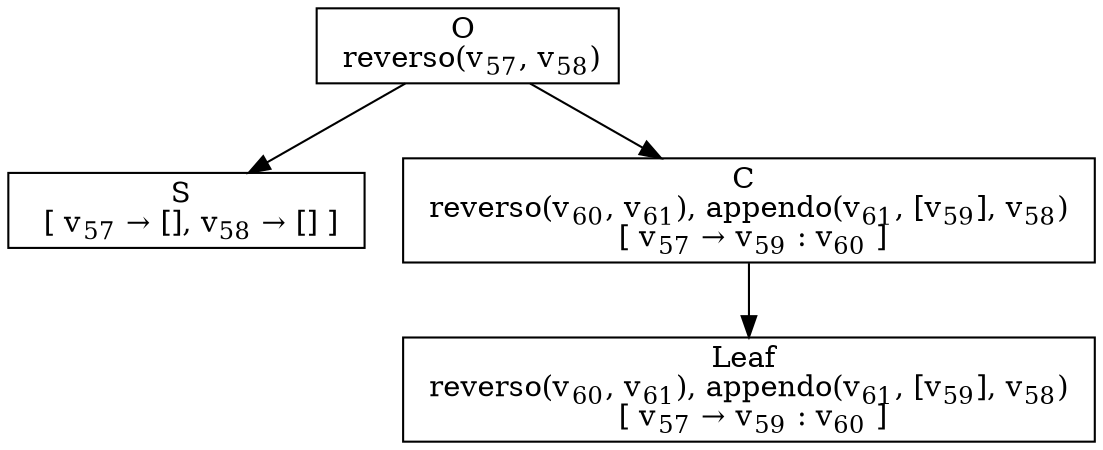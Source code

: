 digraph {
    graph [rankdir=TB
          ,bgcolor=transparent];
    node [shape=box
         ,fillcolor=white
         ,style=filled];
    0 [label=<O <BR/> reverso(v<SUB>57</SUB>, v<SUB>58</SUB>)>];
    1 [label=<S <BR/>  [ v<SUB>57</SUB> &rarr; [], v<SUB>58</SUB> &rarr; [] ] >];
    2 [label=<C <BR/> reverso(v<SUB>60</SUB>, v<SUB>61</SUB>), appendo(v<SUB>61</SUB>, [v<SUB>59</SUB>], v<SUB>58</SUB>) <BR/>  [ v<SUB>57</SUB> &rarr; v<SUB>59</SUB> : v<SUB>60</SUB> ] >];
    3 [label=<Leaf <BR/> reverso(v<SUB>60</SUB>, v<SUB>61</SUB>), appendo(v<SUB>61</SUB>, [v<SUB>59</SUB>], v<SUB>58</SUB>) <BR/>  [ v<SUB>57</SUB> &rarr; v<SUB>59</SUB> : v<SUB>60</SUB> ] >];
    0 -> 1 [label=""];
    0 -> 2 [label=""];
    2 -> 3 [label=""];
}